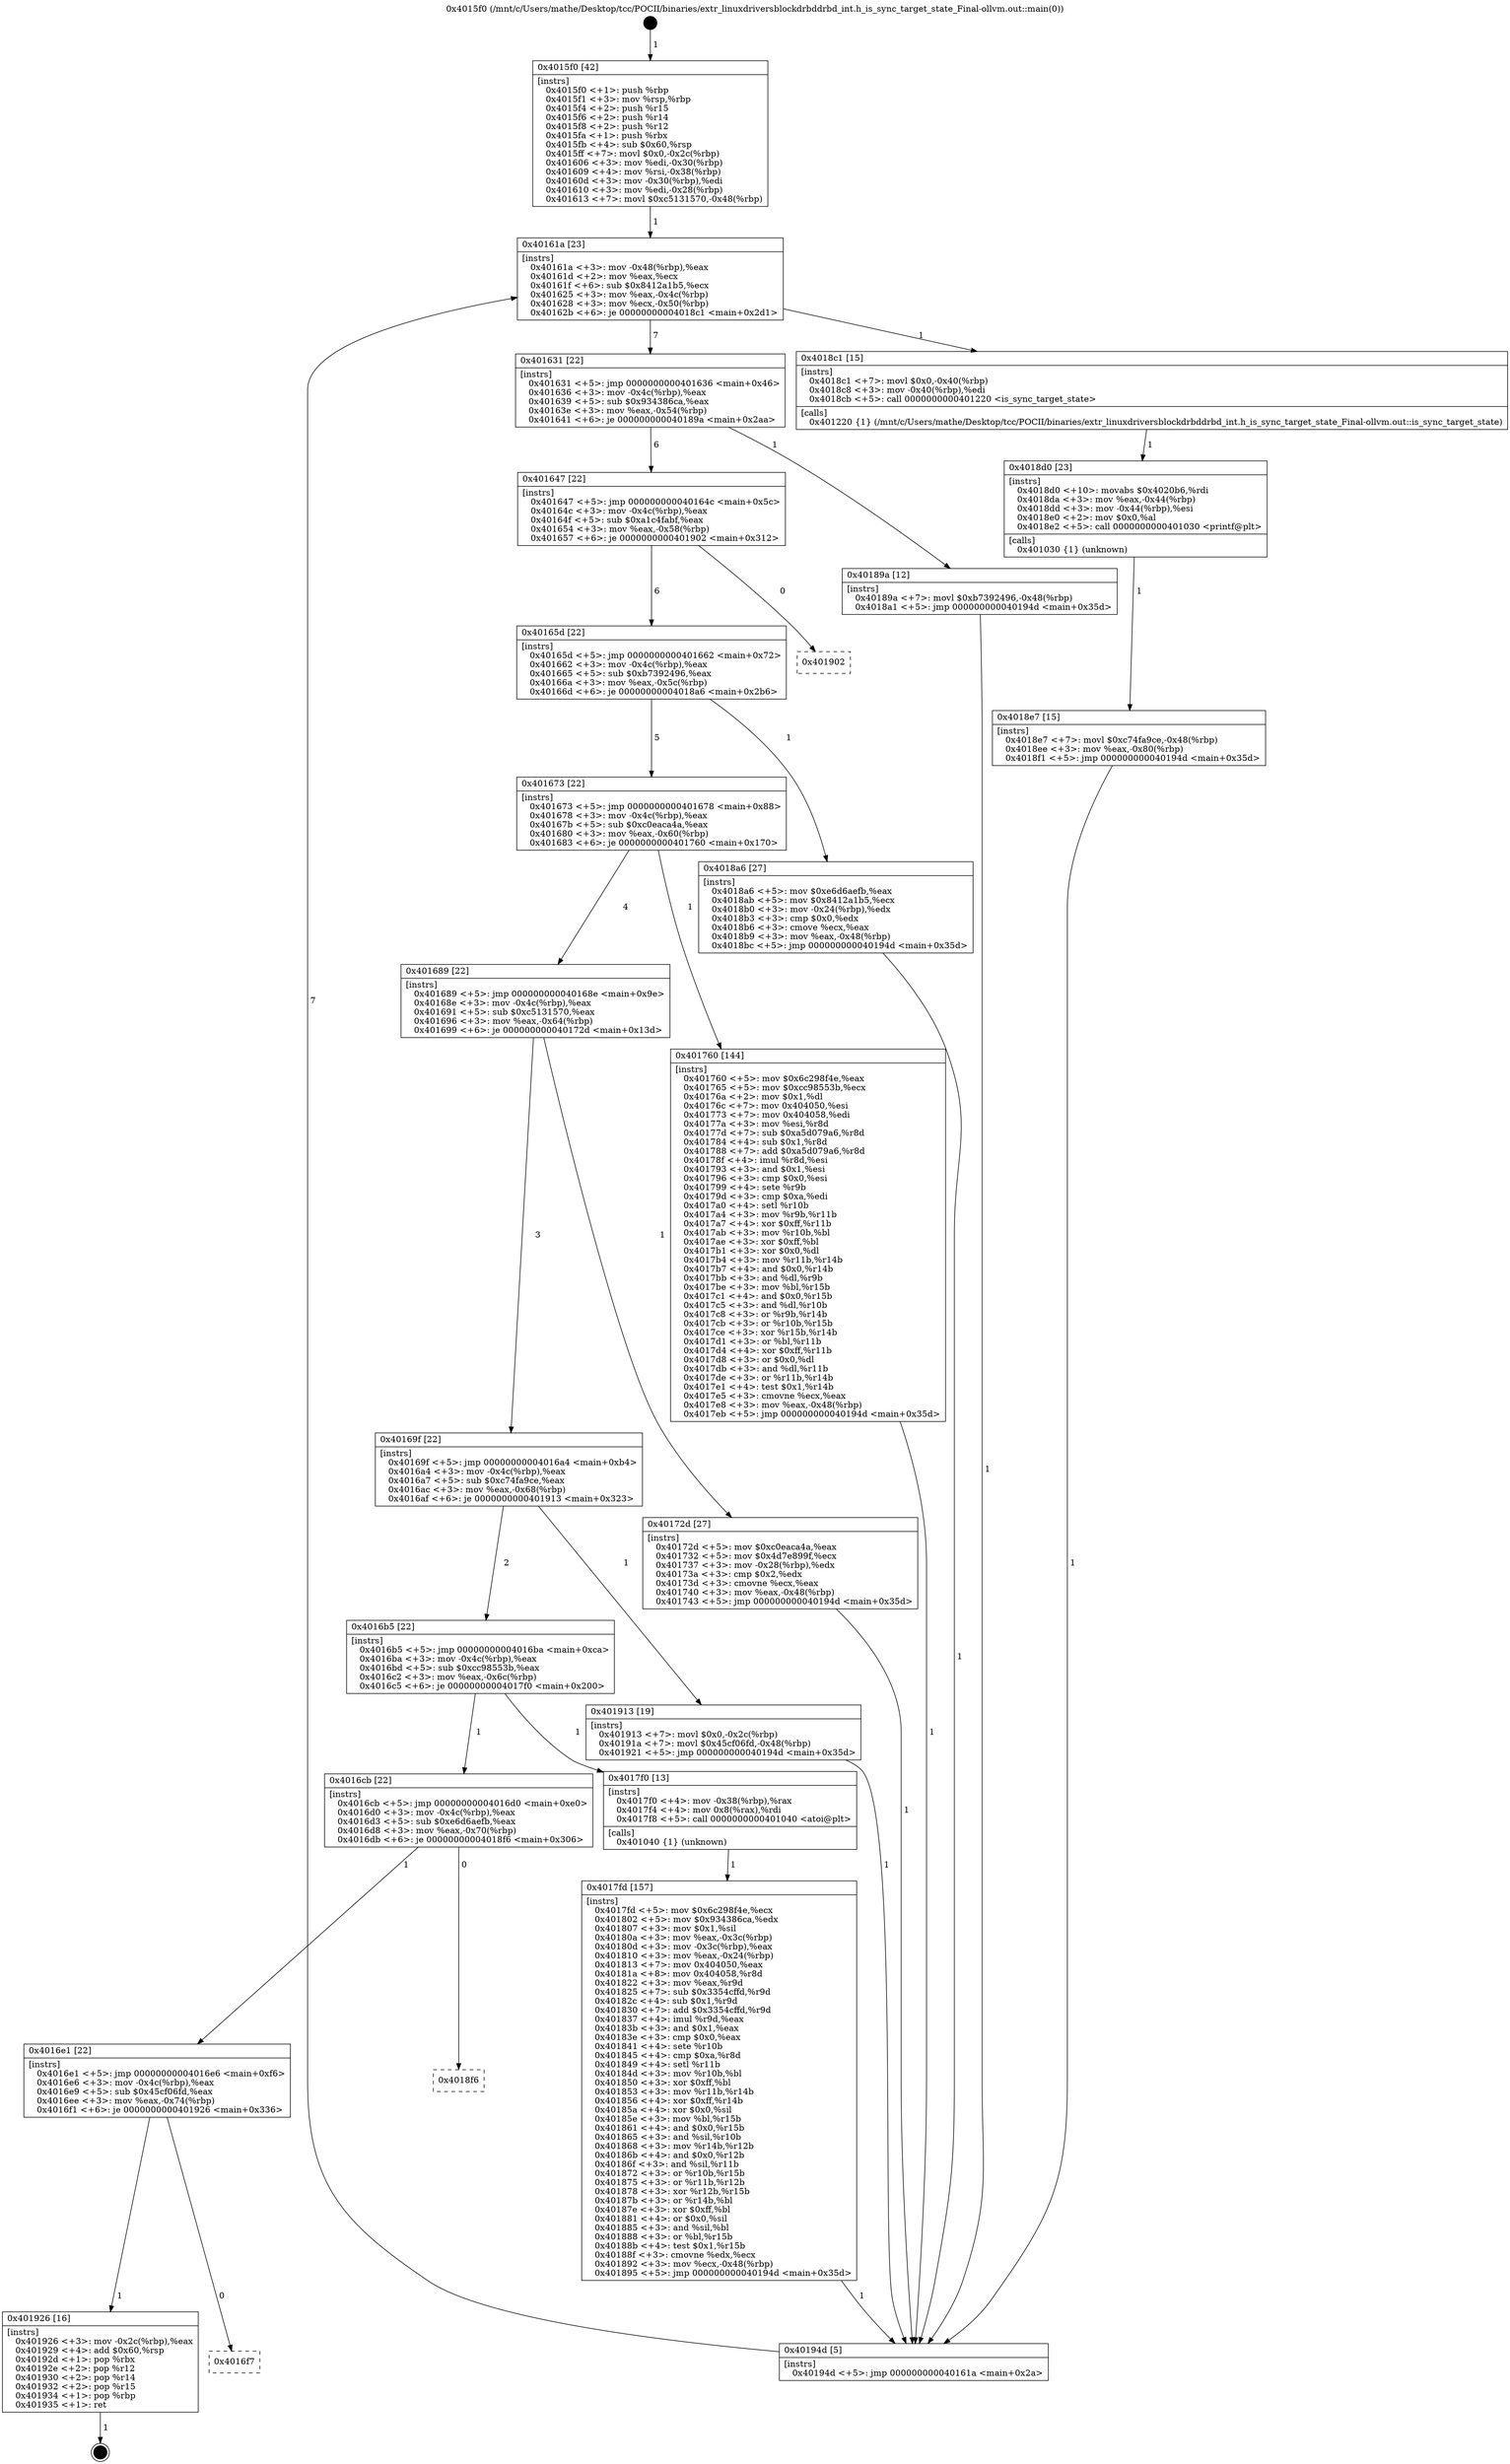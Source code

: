 digraph "0x4015f0" {
  label = "0x4015f0 (/mnt/c/Users/mathe/Desktop/tcc/POCII/binaries/extr_linuxdriversblockdrbddrbd_int.h_is_sync_target_state_Final-ollvm.out::main(0))"
  labelloc = "t"
  node[shape=record]

  Entry [label="",width=0.3,height=0.3,shape=circle,fillcolor=black,style=filled]
  "0x40161a" [label="{
     0x40161a [23]\l
     | [instrs]\l
     &nbsp;&nbsp;0x40161a \<+3\>: mov -0x48(%rbp),%eax\l
     &nbsp;&nbsp;0x40161d \<+2\>: mov %eax,%ecx\l
     &nbsp;&nbsp;0x40161f \<+6\>: sub $0x8412a1b5,%ecx\l
     &nbsp;&nbsp;0x401625 \<+3\>: mov %eax,-0x4c(%rbp)\l
     &nbsp;&nbsp;0x401628 \<+3\>: mov %ecx,-0x50(%rbp)\l
     &nbsp;&nbsp;0x40162b \<+6\>: je 00000000004018c1 \<main+0x2d1\>\l
  }"]
  "0x4018c1" [label="{
     0x4018c1 [15]\l
     | [instrs]\l
     &nbsp;&nbsp;0x4018c1 \<+7\>: movl $0x0,-0x40(%rbp)\l
     &nbsp;&nbsp;0x4018c8 \<+3\>: mov -0x40(%rbp),%edi\l
     &nbsp;&nbsp;0x4018cb \<+5\>: call 0000000000401220 \<is_sync_target_state\>\l
     | [calls]\l
     &nbsp;&nbsp;0x401220 \{1\} (/mnt/c/Users/mathe/Desktop/tcc/POCII/binaries/extr_linuxdriversblockdrbddrbd_int.h_is_sync_target_state_Final-ollvm.out::is_sync_target_state)\l
  }"]
  "0x401631" [label="{
     0x401631 [22]\l
     | [instrs]\l
     &nbsp;&nbsp;0x401631 \<+5\>: jmp 0000000000401636 \<main+0x46\>\l
     &nbsp;&nbsp;0x401636 \<+3\>: mov -0x4c(%rbp),%eax\l
     &nbsp;&nbsp;0x401639 \<+5\>: sub $0x934386ca,%eax\l
     &nbsp;&nbsp;0x40163e \<+3\>: mov %eax,-0x54(%rbp)\l
     &nbsp;&nbsp;0x401641 \<+6\>: je 000000000040189a \<main+0x2aa\>\l
  }"]
  Exit [label="",width=0.3,height=0.3,shape=circle,fillcolor=black,style=filled,peripheries=2]
  "0x40189a" [label="{
     0x40189a [12]\l
     | [instrs]\l
     &nbsp;&nbsp;0x40189a \<+7\>: movl $0xb7392496,-0x48(%rbp)\l
     &nbsp;&nbsp;0x4018a1 \<+5\>: jmp 000000000040194d \<main+0x35d\>\l
  }"]
  "0x401647" [label="{
     0x401647 [22]\l
     | [instrs]\l
     &nbsp;&nbsp;0x401647 \<+5\>: jmp 000000000040164c \<main+0x5c\>\l
     &nbsp;&nbsp;0x40164c \<+3\>: mov -0x4c(%rbp),%eax\l
     &nbsp;&nbsp;0x40164f \<+5\>: sub $0xa1c4fabf,%eax\l
     &nbsp;&nbsp;0x401654 \<+3\>: mov %eax,-0x58(%rbp)\l
     &nbsp;&nbsp;0x401657 \<+6\>: je 0000000000401902 \<main+0x312\>\l
  }"]
  "0x4016f7" [label="{
     0x4016f7\l
  }", style=dashed]
  "0x401902" [label="{
     0x401902\l
  }", style=dashed]
  "0x40165d" [label="{
     0x40165d [22]\l
     | [instrs]\l
     &nbsp;&nbsp;0x40165d \<+5\>: jmp 0000000000401662 \<main+0x72\>\l
     &nbsp;&nbsp;0x401662 \<+3\>: mov -0x4c(%rbp),%eax\l
     &nbsp;&nbsp;0x401665 \<+5\>: sub $0xb7392496,%eax\l
     &nbsp;&nbsp;0x40166a \<+3\>: mov %eax,-0x5c(%rbp)\l
     &nbsp;&nbsp;0x40166d \<+6\>: je 00000000004018a6 \<main+0x2b6\>\l
  }"]
  "0x401926" [label="{
     0x401926 [16]\l
     | [instrs]\l
     &nbsp;&nbsp;0x401926 \<+3\>: mov -0x2c(%rbp),%eax\l
     &nbsp;&nbsp;0x401929 \<+4\>: add $0x60,%rsp\l
     &nbsp;&nbsp;0x40192d \<+1\>: pop %rbx\l
     &nbsp;&nbsp;0x40192e \<+2\>: pop %r12\l
     &nbsp;&nbsp;0x401930 \<+2\>: pop %r14\l
     &nbsp;&nbsp;0x401932 \<+2\>: pop %r15\l
     &nbsp;&nbsp;0x401934 \<+1\>: pop %rbp\l
     &nbsp;&nbsp;0x401935 \<+1\>: ret\l
  }"]
  "0x4018a6" [label="{
     0x4018a6 [27]\l
     | [instrs]\l
     &nbsp;&nbsp;0x4018a6 \<+5\>: mov $0xe6d6aefb,%eax\l
     &nbsp;&nbsp;0x4018ab \<+5\>: mov $0x8412a1b5,%ecx\l
     &nbsp;&nbsp;0x4018b0 \<+3\>: mov -0x24(%rbp),%edx\l
     &nbsp;&nbsp;0x4018b3 \<+3\>: cmp $0x0,%edx\l
     &nbsp;&nbsp;0x4018b6 \<+3\>: cmove %ecx,%eax\l
     &nbsp;&nbsp;0x4018b9 \<+3\>: mov %eax,-0x48(%rbp)\l
     &nbsp;&nbsp;0x4018bc \<+5\>: jmp 000000000040194d \<main+0x35d\>\l
  }"]
  "0x401673" [label="{
     0x401673 [22]\l
     | [instrs]\l
     &nbsp;&nbsp;0x401673 \<+5\>: jmp 0000000000401678 \<main+0x88\>\l
     &nbsp;&nbsp;0x401678 \<+3\>: mov -0x4c(%rbp),%eax\l
     &nbsp;&nbsp;0x40167b \<+5\>: sub $0xc0eaca4a,%eax\l
     &nbsp;&nbsp;0x401680 \<+3\>: mov %eax,-0x60(%rbp)\l
     &nbsp;&nbsp;0x401683 \<+6\>: je 0000000000401760 \<main+0x170\>\l
  }"]
  "0x4016e1" [label="{
     0x4016e1 [22]\l
     | [instrs]\l
     &nbsp;&nbsp;0x4016e1 \<+5\>: jmp 00000000004016e6 \<main+0xf6\>\l
     &nbsp;&nbsp;0x4016e6 \<+3\>: mov -0x4c(%rbp),%eax\l
     &nbsp;&nbsp;0x4016e9 \<+5\>: sub $0x45cf06fd,%eax\l
     &nbsp;&nbsp;0x4016ee \<+3\>: mov %eax,-0x74(%rbp)\l
     &nbsp;&nbsp;0x4016f1 \<+6\>: je 0000000000401926 \<main+0x336\>\l
  }"]
  "0x401760" [label="{
     0x401760 [144]\l
     | [instrs]\l
     &nbsp;&nbsp;0x401760 \<+5\>: mov $0x6c298f4e,%eax\l
     &nbsp;&nbsp;0x401765 \<+5\>: mov $0xcc98553b,%ecx\l
     &nbsp;&nbsp;0x40176a \<+2\>: mov $0x1,%dl\l
     &nbsp;&nbsp;0x40176c \<+7\>: mov 0x404050,%esi\l
     &nbsp;&nbsp;0x401773 \<+7\>: mov 0x404058,%edi\l
     &nbsp;&nbsp;0x40177a \<+3\>: mov %esi,%r8d\l
     &nbsp;&nbsp;0x40177d \<+7\>: sub $0xa5d079a6,%r8d\l
     &nbsp;&nbsp;0x401784 \<+4\>: sub $0x1,%r8d\l
     &nbsp;&nbsp;0x401788 \<+7\>: add $0xa5d079a6,%r8d\l
     &nbsp;&nbsp;0x40178f \<+4\>: imul %r8d,%esi\l
     &nbsp;&nbsp;0x401793 \<+3\>: and $0x1,%esi\l
     &nbsp;&nbsp;0x401796 \<+3\>: cmp $0x0,%esi\l
     &nbsp;&nbsp;0x401799 \<+4\>: sete %r9b\l
     &nbsp;&nbsp;0x40179d \<+3\>: cmp $0xa,%edi\l
     &nbsp;&nbsp;0x4017a0 \<+4\>: setl %r10b\l
     &nbsp;&nbsp;0x4017a4 \<+3\>: mov %r9b,%r11b\l
     &nbsp;&nbsp;0x4017a7 \<+4\>: xor $0xff,%r11b\l
     &nbsp;&nbsp;0x4017ab \<+3\>: mov %r10b,%bl\l
     &nbsp;&nbsp;0x4017ae \<+3\>: xor $0xff,%bl\l
     &nbsp;&nbsp;0x4017b1 \<+3\>: xor $0x0,%dl\l
     &nbsp;&nbsp;0x4017b4 \<+3\>: mov %r11b,%r14b\l
     &nbsp;&nbsp;0x4017b7 \<+4\>: and $0x0,%r14b\l
     &nbsp;&nbsp;0x4017bb \<+3\>: and %dl,%r9b\l
     &nbsp;&nbsp;0x4017be \<+3\>: mov %bl,%r15b\l
     &nbsp;&nbsp;0x4017c1 \<+4\>: and $0x0,%r15b\l
     &nbsp;&nbsp;0x4017c5 \<+3\>: and %dl,%r10b\l
     &nbsp;&nbsp;0x4017c8 \<+3\>: or %r9b,%r14b\l
     &nbsp;&nbsp;0x4017cb \<+3\>: or %r10b,%r15b\l
     &nbsp;&nbsp;0x4017ce \<+3\>: xor %r15b,%r14b\l
     &nbsp;&nbsp;0x4017d1 \<+3\>: or %bl,%r11b\l
     &nbsp;&nbsp;0x4017d4 \<+4\>: xor $0xff,%r11b\l
     &nbsp;&nbsp;0x4017d8 \<+3\>: or $0x0,%dl\l
     &nbsp;&nbsp;0x4017db \<+3\>: and %dl,%r11b\l
     &nbsp;&nbsp;0x4017de \<+3\>: or %r11b,%r14b\l
     &nbsp;&nbsp;0x4017e1 \<+4\>: test $0x1,%r14b\l
     &nbsp;&nbsp;0x4017e5 \<+3\>: cmovne %ecx,%eax\l
     &nbsp;&nbsp;0x4017e8 \<+3\>: mov %eax,-0x48(%rbp)\l
     &nbsp;&nbsp;0x4017eb \<+5\>: jmp 000000000040194d \<main+0x35d\>\l
  }"]
  "0x401689" [label="{
     0x401689 [22]\l
     | [instrs]\l
     &nbsp;&nbsp;0x401689 \<+5\>: jmp 000000000040168e \<main+0x9e\>\l
     &nbsp;&nbsp;0x40168e \<+3\>: mov -0x4c(%rbp),%eax\l
     &nbsp;&nbsp;0x401691 \<+5\>: sub $0xc5131570,%eax\l
     &nbsp;&nbsp;0x401696 \<+3\>: mov %eax,-0x64(%rbp)\l
     &nbsp;&nbsp;0x401699 \<+6\>: je 000000000040172d \<main+0x13d\>\l
  }"]
  "0x4018f6" [label="{
     0x4018f6\l
  }", style=dashed]
  "0x40172d" [label="{
     0x40172d [27]\l
     | [instrs]\l
     &nbsp;&nbsp;0x40172d \<+5\>: mov $0xc0eaca4a,%eax\l
     &nbsp;&nbsp;0x401732 \<+5\>: mov $0x4d7e899f,%ecx\l
     &nbsp;&nbsp;0x401737 \<+3\>: mov -0x28(%rbp),%edx\l
     &nbsp;&nbsp;0x40173a \<+3\>: cmp $0x2,%edx\l
     &nbsp;&nbsp;0x40173d \<+3\>: cmovne %ecx,%eax\l
     &nbsp;&nbsp;0x401740 \<+3\>: mov %eax,-0x48(%rbp)\l
     &nbsp;&nbsp;0x401743 \<+5\>: jmp 000000000040194d \<main+0x35d\>\l
  }"]
  "0x40169f" [label="{
     0x40169f [22]\l
     | [instrs]\l
     &nbsp;&nbsp;0x40169f \<+5\>: jmp 00000000004016a4 \<main+0xb4\>\l
     &nbsp;&nbsp;0x4016a4 \<+3\>: mov -0x4c(%rbp),%eax\l
     &nbsp;&nbsp;0x4016a7 \<+5\>: sub $0xc74fa9ce,%eax\l
     &nbsp;&nbsp;0x4016ac \<+3\>: mov %eax,-0x68(%rbp)\l
     &nbsp;&nbsp;0x4016af \<+6\>: je 0000000000401913 \<main+0x323\>\l
  }"]
  "0x40194d" [label="{
     0x40194d [5]\l
     | [instrs]\l
     &nbsp;&nbsp;0x40194d \<+5\>: jmp 000000000040161a \<main+0x2a\>\l
  }"]
  "0x4015f0" [label="{
     0x4015f0 [42]\l
     | [instrs]\l
     &nbsp;&nbsp;0x4015f0 \<+1\>: push %rbp\l
     &nbsp;&nbsp;0x4015f1 \<+3\>: mov %rsp,%rbp\l
     &nbsp;&nbsp;0x4015f4 \<+2\>: push %r15\l
     &nbsp;&nbsp;0x4015f6 \<+2\>: push %r14\l
     &nbsp;&nbsp;0x4015f8 \<+2\>: push %r12\l
     &nbsp;&nbsp;0x4015fa \<+1\>: push %rbx\l
     &nbsp;&nbsp;0x4015fb \<+4\>: sub $0x60,%rsp\l
     &nbsp;&nbsp;0x4015ff \<+7\>: movl $0x0,-0x2c(%rbp)\l
     &nbsp;&nbsp;0x401606 \<+3\>: mov %edi,-0x30(%rbp)\l
     &nbsp;&nbsp;0x401609 \<+4\>: mov %rsi,-0x38(%rbp)\l
     &nbsp;&nbsp;0x40160d \<+3\>: mov -0x30(%rbp),%edi\l
     &nbsp;&nbsp;0x401610 \<+3\>: mov %edi,-0x28(%rbp)\l
     &nbsp;&nbsp;0x401613 \<+7\>: movl $0xc5131570,-0x48(%rbp)\l
  }"]
  "0x4018e7" [label="{
     0x4018e7 [15]\l
     | [instrs]\l
     &nbsp;&nbsp;0x4018e7 \<+7\>: movl $0xc74fa9ce,-0x48(%rbp)\l
     &nbsp;&nbsp;0x4018ee \<+3\>: mov %eax,-0x80(%rbp)\l
     &nbsp;&nbsp;0x4018f1 \<+5\>: jmp 000000000040194d \<main+0x35d\>\l
  }"]
  "0x401913" [label="{
     0x401913 [19]\l
     | [instrs]\l
     &nbsp;&nbsp;0x401913 \<+7\>: movl $0x0,-0x2c(%rbp)\l
     &nbsp;&nbsp;0x40191a \<+7\>: movl $0x45cf06fd,-0x48(%rbp)\l
     &nbsp;&nbsp;0x401921 \<+5\>: jmp 000000000040194d \<main+0x35d\>\l
  }"]
  "0x4016b5" [label="{
     0x4016b5 [22]\l
     | [instrs]\l
     &nbsp;&nbsp;0x4016b5 \<+5\>: jmp 00000000004016ba \<main+0xca\>\l
     &nbsp;&nbsp;0x4016ba \<+3\>: mov -0x4c(%rbp),%eax\l
     &nbsp;&nbsp;0x4016bd \<+5\>: sub $0xcc98553b,%eax\l
     &nbsp;&nbsp;0x4016c2 \<+3\>: mov %eax,-0x6c(%rbp)\l
     &nbsp;&nbsp;0x4016c5 \<+6\>: je 00000000004017f0 \<main+0x200\>\l
  }"]
  "0x4018d0" [label="{
     0x4018d0 [23]\l
     | [instrs]\l
     &nbsp;&nbsp;0x4018d0 \<+10\>: movabs $0x4020b6,%rdi\l
     &nbsp;&nbsp;0x4018da \<+3\>: mov %eax,-0x44(%rbp)\l
     &nbsp;&nbsp;0x4018dd \<+3\>: mov -0x44(%rbp),%esi\l
     &nbsp;&nbsp;0x4018e0 \<+2\>: mov $0x0,%al\l
     &nbsp;&nbsp;0x4018e2 \<+5\>: call 0000000000401030 \<printf@plt\>\l
     | [calls]\l
     &nbsp;&nbsp;0x401030 \{1\} (unknown)\l
  }"]
  "0x4017f0" [label="{
     0x4017f0 [13]\l
     | [instrs]\l
     &nbsp;&nbsp;0x4017f0 \<+4\>: mov -0x38(%rbp),%rax\l
     &nbsp;&nbsp;0x4017f4 \<+4\>: mov 0x8(%rax),%rdi\l
     &nbsp;&nbsp;0x4017f8 \<+5\>: call 0000000000401040 \<atoi@plt\>\l
     | [calls]\l
     &nbsp;&nbsp;0x401040 \{1\} (unknown)\l
  }"]
  "0x4016cb" [label="{
     0x4016cb [22]\l
     | [instrs]\l
     &nbsp;&nbsp;0x4016cb \<+5\>: jmp 00000000004016d0 \<main+0xe0\>\l
     &nbsp;&nbsp;0x4016d0 \<+3\>: mov -0x4c(%rbp),%eax\l
     &nbsp;&nbsp;0x4016d3 \<+5\>: sub $0xe6d6aefb,%eax\l
     &nbsp;&nbsp;0x4016d8 \<+3\>: mov %eax,-0x70(%rbp)\l
     &nbsp;&nbsp;0x4016db \<+6\>: je 00000000004018f6 \<main+0x306\>\l
  }"]
  "0x4017fd" [label="{
     0x4017fd [157]\l
     | [instrs]\l
     &nbsp;&nbsp;0x4017fd \<+5\>: mov $0x6c298f4e,%ecx\l
     &nbsp;&nbsp;0x401802 \<+5\>: mov $0x934386ca,%edx\l
     &nbsp;&nbsp;0x401807 \<+3\>: mov $0x1,%sil\l
     &nbsp;&nbsp;0x40180a \<+3\>: mov %eax,-0x3c(%rbp)\l
     &nbsp;&nbsp;0x40180d \<+3\>: mov -0x3c(%rbp),%eax\l
     &nbsp;&nbsp;0x401810 \<+3\>: mov %eax,-0x24(%rbp)\l
     &nbsp;&nbsp;0x401813 \<+7\>: mov 0x404050,%eax\l
     &nbsp;&nbsp;0x40181a \<+8\>: mov 0x404058,%r8d\l
     &nbsp;&nbsp;0x401822 \<+3\>: mov %eax,%r9d\l
     &nbsp;&nbsp;0x401825 \<+7\>: sub $0x3354cffd,%r9d\l
     &nbsp;&nbsp;0x40182c \<+4\>: sub $0x1,%r9d\l
     &nbsp;&nbsp;0x401830 \<+7\>: add $0x3354cffd,%r9d\l
     &nbsp;&nbsp;0x401837 \<+4\>: imul %r9d,%eax\l
     &nbsp;&nbsp;0x40183b \<+3\>: and $0x1,%eax\l
     &nbsp;&nbsp;0x40183e \<+3\>: cmp $0x0,%eax\l
     &nbsp;&nbsp;0x401841 \<+4\>: sete %r10b\l
     &nbsp;&nbsp;0x401845 \<+4\>: cmp $0xa,%r8d\l
     &nbsp;&nbsp;0x401849 \<+4\>: setl %r11b\l
     &nbsp;&nbsp;0x40184d \<+3\>: mov %r10b,%bl\l
     &nbsp;&nbsp;0x401850 \<+3\>: xor $0xff,%bl\l
     &nbsp;&nbsp;0x401853 \<+3\>: mov %r11b,%r14b\l
     &nbsp;&nbsp;0x401856 \<+4\>: xor $0xff,%r14b\l
     &nbsp;&nbsp;0x40185a \<+4\>: xor $0x0,%sil\l
     &nbsp;&nbsp;0x40185e \<+3\>: mov %bl,%r15b\l
     &nbsp;&nbsp;0x401861 \<+4\>: and $0x0,%r15b\l
     &nbsp;&nbsp;0x401865 \<+3\>: and %sil,%r10b\l
     &nbsp;&nbsp;0x401868 \<+3\>: mov %r14b,%r12b\l
     &nbsp;&nbsp;0x40186b \<+4\>: and $0x0,%r12b\l
     &nbsp;&nbsp;0x40186f \<+3\>: and %sil,%r11b\l
     &nbsp;&nbsp;0x401872 \<+3\>: or %r10b,%r15b\l
     &nbsp;&nbsp;0x401875 \<+3\>: or %r11b,%r12b\l
     &nbsp;&nbsp;0x401878 \<+3\>: xor %r12b,%r15b\l
     &nbsp;&nbsp;0x40187b \<+3\>: or %r14b,%bl\l
     &nbsp;&nbsp;0x40187e \<+3\>: xor $0xff,%bl\l
     &nbsp;&nbsp;0x401881 \<+4\>: or $0x0,%sil\l
     &nbsp;&nbsp;0x401885 \<+3\>: and %sil,%bl\l
     &nbsp;&nbsp;0x401888 \<+3\>: or %bl,%r15b\l
     &nbsp;&nbsp;0x40188b \<+4\>: test $0x1,%r15b\l
     &nbsp;&nbsp;0x40188f \<+3\>: cmovne %edx,%ecx\l
     &nbsp;&nbsp;0x401892 \<+3\>: mov %ecx,-0x48(%rbp)\l
     &nbsp;&nbsp;0x401895 \<+5\>: jmp 000000000040194d \<main+0x35d\>\l
  }"]
  Entry -> "0x4015f0" [label=" 1"]
  "0x40161a" -> "0x4018c1" [label=" 1"]
  "0x40161a" -> "0x401631" [label=" 7"]
  "0x401926" -> Exit [label=" 1"]
  "0x401631" -> "0x40189a" [label=" 1"]
  "0x401631" -> "0x401647" [label=" 6"]
  "0x4016e1" -> "0x4016f7" [label=" 0"]
  "0x401647" -> "0x401902" [label=" 0"]
  "0x401647" -> "0x40165d" [label=" 6"]
  "0x4016e1" -> "0x401926" [label=" 1"]
  "0x40165d" -> "0x4018a6" [label=" 1"]
  "0x40165d" -> "0x401673" [label=" 5"]
  "0x4016cb" -> "0x4016e1" [label=" 1"]
  "0x401673" -> "0x401760" [label=" 1"]
  "0x401673" -> "0x401689" [label=" 4"]
  "0x4016cb" -> "0x4018f6" [label=" 0"]
  "0x401689" -> "0x40172d" [label=" 1"]
  "0x401689" -> "0x40169f" [label=" 3"]
  "0x40172d" -> "0x40194d" [label=" 1"]
  "0x4015f0" -> "0x40161a" [label=" 1"]
  "0x40194d" -> "0x40161a" [label=" 7"]
  "0x401760" -> "0x40194d" [label=" 1"]
  "0x401913" -> "0x40194d" [label=" 1"]
  "0x40169f" -> "0x401913" [label=" 1"]
  "0x40169f" -> "0x4016b5" [label=" 2"]
  "0x4018e7" -> "0x40194d" [label=" 1"]
  "0x4016b5" -> "0x4017f0" [label=" 1"]
  "0x4016b5" -> "0x4016cb" [label=" 1"]
  "0x4017f0" -> "0x4017fd" [label=" 1"]
  "0x4017fd" -> "0x40194d" [label=" 1"]
  "0x40189a" -> "0x40194d" [label=" 1"]
  "0x4018a6" -> "0x40194d" [label=" 1"]
  "0x4018c1" -> "0x4018d0" [label=" 1"]
  "0x4018d0" -> "0x4018e7" [label=" 1"]
}
